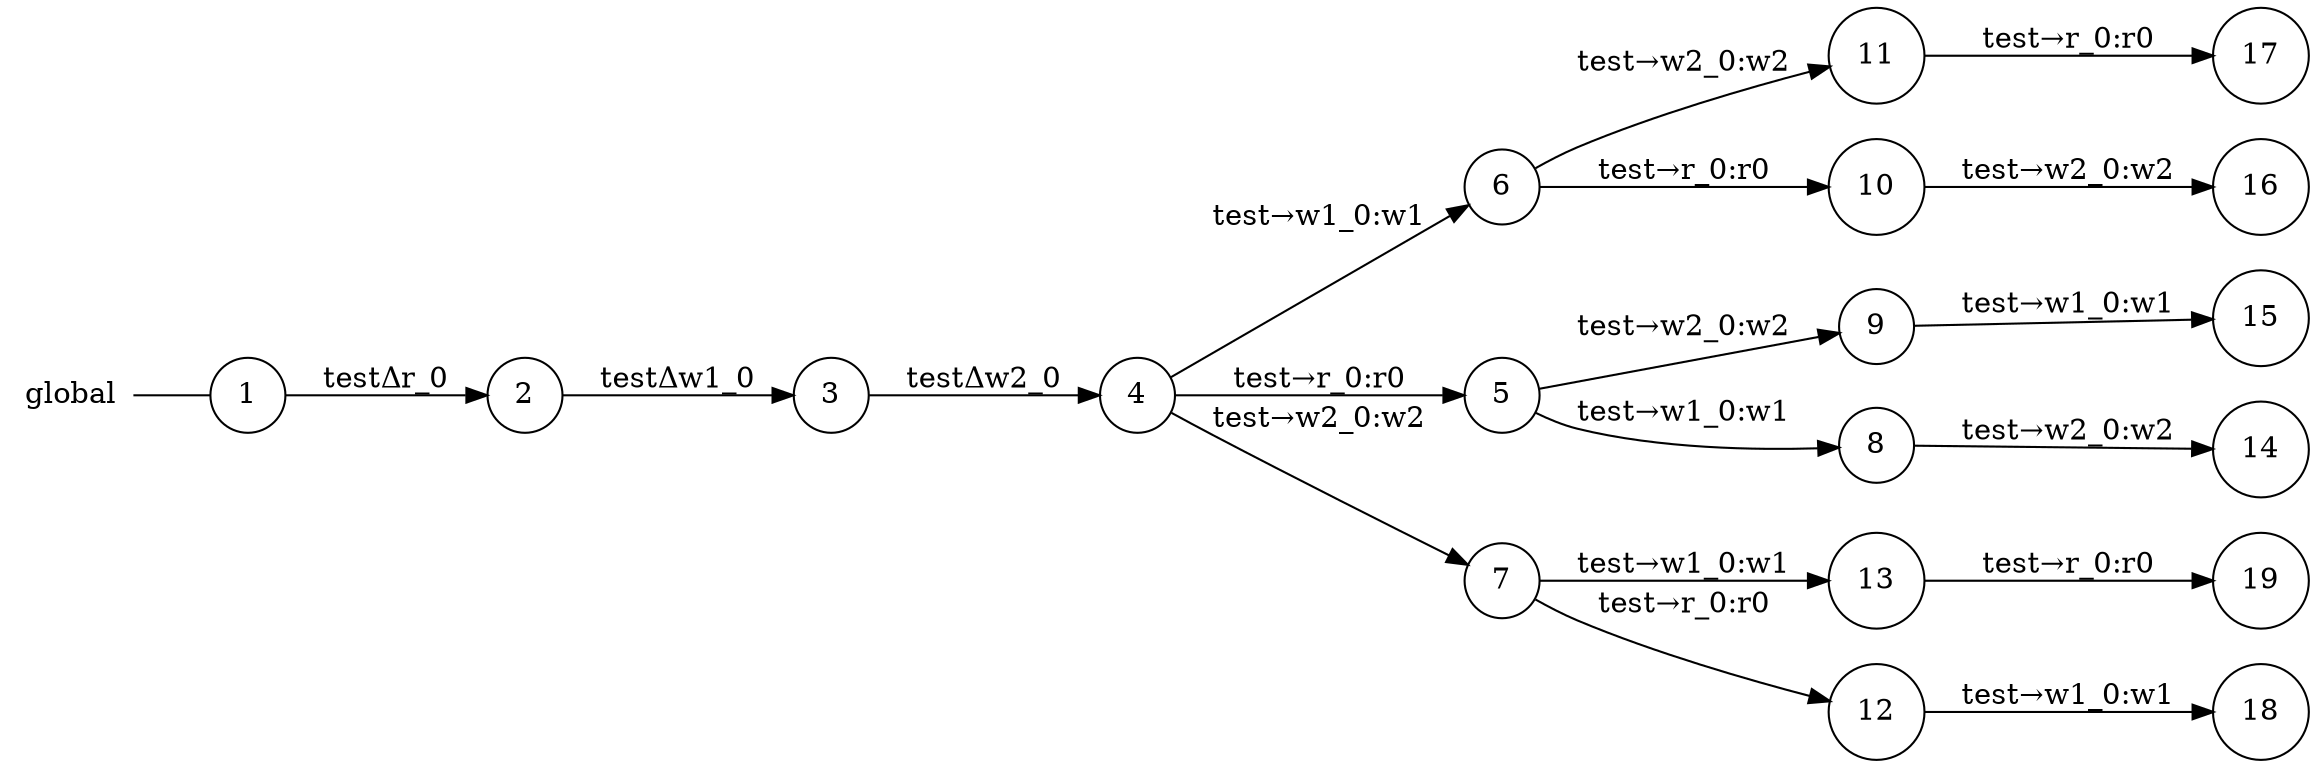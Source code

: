 digraph global {
	rankdir="LR";
	n_0 [label="global", shape="plaintext"];
	n_1 [id="11", shape=circle, label="11"];
	n_2 [id="10", shape=circle, label="10"];
	n_3 [id="18", shape=circle, label="18"];
	n_4 [id="3", shape=circle, label="3"];
	n_5 [id="19", shape=circle, label="19"];
	n_6 [id="13", shape=circle, label="13"];
	n_7 [id="9", shape=circle, label="9"];
	n_8 [id="17", shape=circle, label="17"];
	n_9 [id="6", shape=circle, label="6"];
	n_10 [id="15", shape=circle, label="15"];
	n_11 [id="16", shape=circle, label="16"];
	n_12 [id="4", shape=circle, label="4"];
	n_13 [id="5", shape=circle, label="5"];
	n_14 [id="2", shape=circle, label="2"];
	n_15 [id="14", shape=circle, label="14"];
	n_16 [id="7", shape=circle, label="7"];
	n_17 [id="1", shape=circle, label="1"];
	n_0 -> n_17 [arrowhead=none];
	n_18 [id="12", shape=circle, label="12"];
	n_19 [id="8", shape=circle, label="8"];

	n_2 -> n_11 [id="[$e|14]", label="test→w2_0:w2"];
	n_1 -> n_8 [id="[$e|15]", label="test→r_0:r0"];
	n_14 -> n_4 [id="[$e|1]", label="testΔw1_0"];
	n_13 -> n_7 [id="[$e|7]", label="test→w2_0:w2"];
	n_12 -> n_9 [id="[$e|4]", label="test→w1_0:w1"];
	n_19 -> n_15 [id="[$e|12]", label="test→w2_0:w2"];
	n_16 -> n_6 [id="[$e|11]", label="test→w1_0:w1"];
	n_12 -> n_13 [id="[$e|3]", label="test→r_0:r0"];
	n_6 -> n_5 [id="[$e|17]", label="test→r_0:r0"];
	n_12 -> n_16 [id="[$e|5]", label="test→w2_0:w2"];
	n_9 -> n_2 [id="[$e|8]", label="test→r_0:r0"];
	n_18 -> n_3 [id="[$e|16]", label="test→w1_0:w1"];
	n_17 -> n_14 [id="[$e|0]", label="testΔr_0"];
	n_13 -> n_19 [id="[$e|6]", label="test→w1_0:w1"];
	n_4 -> n_12 [id="[$e|2]", label="testΔw2_0"];
	n_9 -> n_1 [id="[$e|9]", label="test→w2_0:w2"];
	n_16 -> n_18 [id="[$e|10]", label="test→r_0:r0"];
	n_7 -> n_10 [id="[$e|13]", label="test→w1_0:w1"];
}
